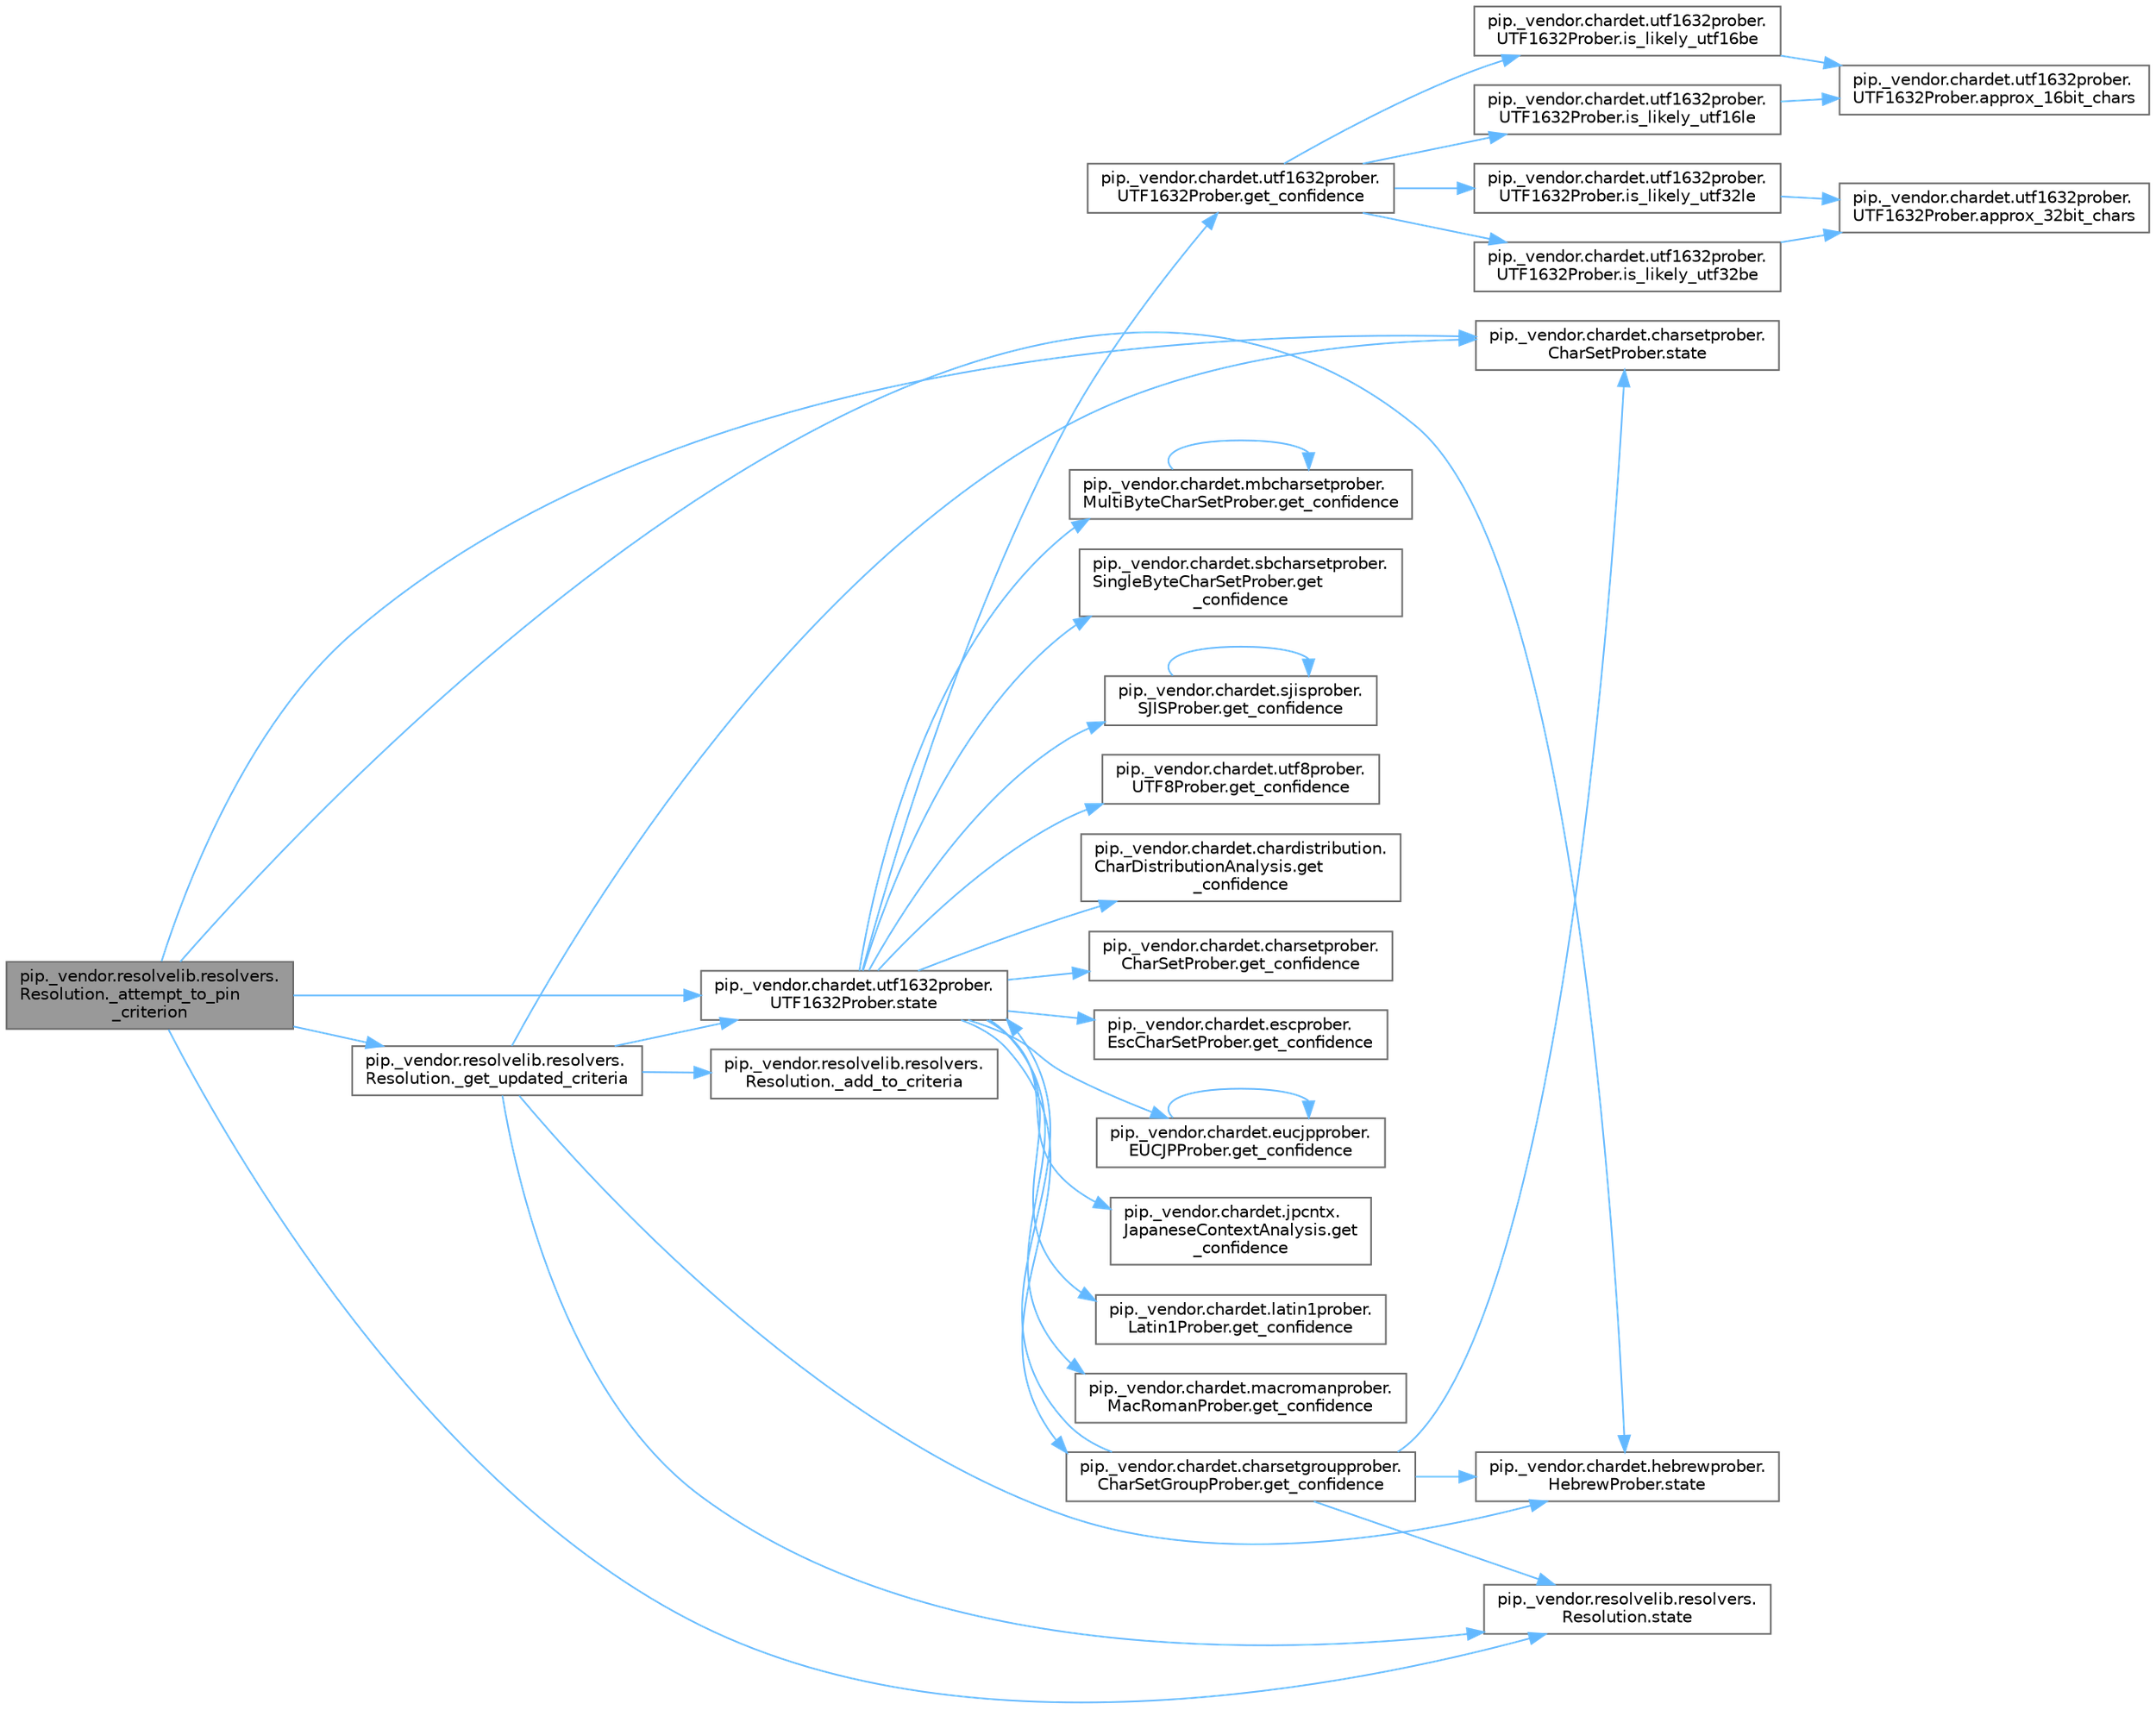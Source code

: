 digraph "pip._vendor.resolvelib.resolvers.Resolution._attempt_to_pin_criterion"
{
 // LATEX_PDF_SIZE
  bgcolor="transparent";
  edge [fontname=Helvetica,fontsize=10,labelfontname=Helvetica,labelfontsize=10];
  node [fontname=Helvetica,fontsize=10,shape=box,height=0.2,width=0.4];
  rankdir="LR";
  Node1 [id="Node000001",label="pip._vendor.resolvelib.resolvers.\lResolution._attempt_to_pin\l_criterion",height=0.2,width=0.4,color="gray40", fillcolor="grey60", style="filled", fontcolor="black",tooltip=" "];
  Node1 -> Node2 [id="edge1_Node000001_Node000002",color="steelblue1",style="solid",tooltip=" "];
  Node2 [id="Node000002",label="pip._vendor.resolvelib.resolvers.\lResolution._get_updated_criteria",height=0.2,width=0.4,color="grey40", fillcolor="white", style="filled",URL="$classpip_1_1__vendor_1_1resolvelib_1_1resolvers_1_1_resolution.html#a64151ae2f0f597da69ce99c3528ebff8",tooltip=" "];
  Node2 -> Node3 [id="edge2_Node000002_Node000003",color="steelblue1",style="solid",tooltip=" "];
  Node3 [id="Node000003",label="pip._vendor.resolvelib.resolvers.\lResolution._add_to_criteria",height=0.2,width=0.4,color="grey40", fillcolor="white", style="filled",URL="$classpip_1_1__vendor_1_1resolvelib_1_1resolvers_1_1_resolution.html#a12e9fc90f9be105a3017f6849e6980cc",tooltip=" "];
  Node2 -> Node4 [id="edge3_Node000002_Node000004",color="steelblue1",style="solid",tooltip=" "];
  Node4 [id="Node000004",label="pip._vendor.chardet.charsetprober.\lCharSetProber.state",height=0.2,width=0.4,color="grey40", fillcolor="white", style="filled",URL="$classpip_1_1__vendor_1_1chardet_1_1charsetprober_1_1_char_set_prober.html#ab0e97f2771aef88b47338320d66bb95f",tooltip=" "];
  Node2 -> Node5 [id="edge4_Node000002_Node000005",color="steelblue1",style="solid",tooltip=" "];
  Node5 [id="Node000005",label="pip._vendor.chardet.hebrewprober.\lHebrewProber.state",height=0.2,width=0.4,color="grey40", fillcolor="white", style="filled",URL="$classpip_1_1__vendor_1_1chardet_1_1hebrewprober_1_1_hebrew_prober.html#a66c943e12f5c1ab3155594b786a42e25",tooltip=" "];
  Node2 -> Node6 [id="edge5_Node000002_Node000006",color="steelblue1",style="solid",tooltip=" "];
  Node6 [id="Node000006",label="pip._vendor.chardet.utf1632prober.\lUTF1632Prober.state",height=0.2,width=0.4,color="grey40", fillcolor="white", style="filled",URL="$classpip_1_1__vendor_1_1chardet_1_1utf1632prober_1_1_u_t_f1632_prober.html#a33fbc3b38525fe5a4e994e25118a46db",tooltip=" "];
  Node6 -> Node7 [id="edge6_Node000006_Node000007",color="steelblue1",style="solid",tooltip=" "];
  Node7 [id="Node000007",label="pip._vendor.chardet.chardistribution.\lCharDistributionAnalysis.get\l_confidence",height=0.2,width=0.4,color="grey40", fillcolor="white", style="filled",URL="$classpip_1_1__vendor_1_1chardet_1_1chardistribution_1_1_char_distribution_analysis.html#a391fbc2bdbcb12e22469c73eb2520d77",tooltip=" "];
  Node6 -> Node8 [id="edge7_Node000006_Node000008",color="steelblue1",style="solid",tooltip=" "];
  Node8 [id="Node000008",label="pip._vendor.chardet.charsetgroupprober.\lCharSetGroupProber.get_confidence",height=0.2,width=0.4,color="grey40", fillcolor="white", style="filled",URL="$classpip_1_1__vendor_1_1chardet_1_1charsetgroupprober_1_1_char_set_group_prober.html#a45c3877c8cf8576a1198d250f91c33f9",tooltip=" "];
  Node8 -> Node4 [id="edge8_Node000008_Node000004",color="steelblue1",style="solid",tooltip=" "];
  Node8 -> Node5 [id="edge9_Node000008_Node000005",color="steelblue1",style="solid",tooltip=" "];
  Node8 -> Node6 [id="edge10_Node000008_Node000006",color="steelblue1",style="solid",tooltip=" "];
  Node8 -> Node9 [id="edge11_Node000008_Node000009",color="steelblue1",style="solid",tooltip=" "];
  Node9 [id="Node000009",label="pip._vendor.resolvelib.resolvers.\lResolution.state",height=0.2,width=0.4,color="grey40", fillcolor="white", style="filled",URL="$classpip_1_1__vendor_1_1resolvelib_1_1resolvers_1_1_resolution.html#a4c81a8a0653665d057aef893fd8065b0",tooltip=" "];
  Node6 -> Node10 [id="edge12_Node000006_Node000010",color="steelblue1",style="solid",tooltip=" "];
  Node10 [id="Node000010",label="pip._vendor.chardet.charsetprober.\lCharSetProber.get_confidence",height=0.2,width=0.4,color="grey40", fillcolor="white", style="filled",URL="$classpip_1_1__vendor_1_1chardet_1_1charsetprober_1_1_char_set_prober.html#acfe836c87e2546d79177ab04b83a6134",tooltip=" "];
  Node6 -> Node11 [id="edge13_Node000006_Node000011",color="steelblue1",style="solid",tooltip=" "];
  Node11 [id="Node000011",label="pip._vendor.chardet.escprober.\lEscCharSetProber.get_confidence",height=0.2,width=0.4,color="grey40", fillcolor="white", style="filled",URL="$classpip_1_1__vendor_1_1chardet_1_1escprober_1_1_esc_char_set_prober.html#ae0c0112e0b7393dd8fee125d2fc4ee95",tooltip=" "];
  Node6 -> Node12 [id="edge14_Node000006_Node000012",color="steelblue1",style="solid",tooltip=" "];
  Node12 [id="Node000012",label="pip._vendor.chardet.eucjpprober.\lEUCJPProber.get_confidence",height=0.2,width=0.4,color="grey40", fillcolor="white", style="filled",URL="$classpip_1_1__vendor_1_1chardet_1_1eucjpprober_1_1_e_u_c_j_p_prober.html#a45782023d46283653ba0e240cbf26839",tooltip=" "];
  Node12 -> Node12 [id="edge15_Node000012_Node000012",color="steelblue1",style="solid",tooltip=" "];
  Node6 -> Node13 [id="edge16_Node000006_Node000013",color="steelblue1",style="solid",tooltip=" "];
  Node13 [id="Node000013",label="pip._vendor.chardet.jpcntx.\lJapaneseContextAnalysis.get\l_confidence",height=0.2,width=0.4,color="grey40", fillcolor="white", style="filled",URL="$classpip_1_1__vendor_1_1chardet_1_1jpcntx_1_1_japanese_context_analysis.html#a6adf038f9b084f769e3e75eb6d4be05e",tooltip=" "];
  Node6 -> Node14 [id="edge17_Node000006_Node000014",color="steelblue1",style="solid",tooltip=" "];
  Node14 [id="Node000014",label="pip._vendor.chardet.latin1prober.\lLatin1Prober.get_confidence",height=0.2,width=0.4,color="grey40", fillcolor="white", style="filled",URL="$classpip_1_1__vendor_1_1chardet_1_1latin1prober_1_1_latin1_prober.html#a4dd6707a270c043e0f0b3fe45b87a60d",tooltip=" "];
  Node6 -> Node15 [id="edge18_Node000006_Node000015",color="steelblue1",style="solid",tooltip=" "];
  Node15 [id="Node000015",label="pip._vendor.chardet.macromanprober.\lMacRomanProber.get_confidence",height=0.2,width=0.4,color="grey40", fillcolor="white", style="filled",URL="$classpip_1_1__vendor_1_1chardet_1_1macromanprober_1_1_mac_roman_prober.html#af27d7053e77f757852f428df7362ac54",tooltip=" "];
  Node6 -> Node16 [id="edge19_Node000006_Node000016",color="steelblue1",style="solid",tooltip=" "];
  Node16 [id="Node000016",label="pip._vendor.chardet.mbcharsetprober.\lMultiByteCharSetProber.get_confidence",height=0.2,width=0.4,color="grey40", fillcolor="white", style="filled",URL="$classpip_1_1__vendor_1_1chardet_1_1mbcharsetprober_1_1_multi_byte_char_set_prober.html#a938ee110cb09fa9140cd1d9d1549f8ac",tooltip=" "];
  Node16 -> Node16 [id="edge20_Node000016_Node000016",color="steelblue1",style="solid",tooltip=" "];
  Node6 -> Node17 [id="edge21_Node000006_Node000017",color="steelblue1",style="solid",tooltip=" "];
  Node17 [id="Node000017",label="pip._vendor.chardet.sbcharsetprober.\lSingleByteCharSetProber.get\l_confidence",height=0.2,width=0.4,color="grey40", fillcolor="white", style="filled",URL="$classpip_1_1__vendor_1_1chardet_1_1sbcharsetprober_1_1_single_byte_char_set_prober.html#af5846c6f7d97402189c53ccdf7e727d7",tooltip=" "];
  Node6 -> Node18 [id="edge22_Node000006_Node000018",color="steelblue1",style="solid",tooltip=" "];
  Node18 [id="Node000018",label="pip._vendor.chardet.sjisprober.\lSJISProber.get_confidence",height=0.2,width=0.4,color="grey40", fillcolor="white", style="filled",URL="$classpip_1_1__vendor_1_1chardet_1_1sjisprober_1_1_s_j_i_s_prober.html#a2cf09b9a21d5d9dea08c5fecce314c9d",tooltip=" "];
  Node18 -> Node18 [id="edge23_Node000018_Node000018",color="steelblue1",style="solid",tooltip=" "];
  Node6 -> Node19 [id="edge24_Node000006_Node000019",color="steelblue1",style="solid",tooltip=" "];
  Node19 [id="Node000019",label="pip._vendor.chardet.utf1632prober.\lUTF1632Prober.get_confidence",height=0.2,width=0.4,color="grey40", fillcolor="white", style="filled",URL="$classpip_1_1__vendor_1_1chardet_1_1utf1632prober_1_1_u_t_f1632_prober.html#affa213cc21dcc7fc05934a7490002728",tooltip=" "];
  Node19 -> Node20 [id="edge25_Node000019_Node000020",color="steelblue1",style="solid",tooltip=" "];
  Node20 [id="Node000020",label="pip._vendor.chardet.utf1632prober.\lUTF1632Prober.is_likely_utf16be",height=0.2,width=0.4,color="grey40", fillcolor="white", style="filled",URL="$classpip_1_1__vendor_1_1chardet_1_1utf1632prober_1_1_u_t_f1632_prober.html#ad5e533c296fbdf2b51228d8754f52504",tooltip=" "];
  Node20 -> Node21 [id="edge26_Node000020_Node000021",color="steelblue1",style="solid",tooltip=" "];
  Node21 [id="Node000021",label="pip._vendor.chardet.utf1632prober.\lUTF1632Prober.approx_16bit_chars",height=0.2,width=0.4,color="grey40", fillcolor="white", style="filled",URL="$classpip_1_1__vendor_1_1chardet_1_1utf1632prober_1_1_u_t_f1632_prober.html#a27c5b477aa51a6a872dcc96926ffc260",tooltip=" "];
  Node19 -> Node22 [id="edge27_Node000019_Node000022",color="steelblue1",style="solid",tooltip=" "];
  Node22 [id="Node000022",label="pip._vendor.chardet.utf1632prober.\lUTF1632Prober.is_likely_utf16le",height=0.2,width=0.4,color="grey40", fillcolor="white", style="filled",URL="$classpip_1_1__vendor_1_1chardet_1_1utf1632prober_1_1_u_t_f1632_prober.html#a9263a45efa259f5ce75dde25485e57ec",tooltip=" "];
  Node22 -> Node21 [id="edge28_Node000022_Node000021",color="steelblue1",style="solid",tooltip=" "];
  Node19 -> Node23 [id="edge29_Node000019_Node000023",color="steelblue1",style="solid",tooltip=" "];
  Node23 [id="Node000023",label="pip._vendor.chardet.utf1632prober.\lUTF1632Prober.is_likely_utf32be",height=0.2,width=0.4,color="grey40", fillcolor="white", style="filled",URL="$classpip_1_1__vendor_1_1chardet_1_1utf1632prober_1_1_u_t_f1632_prober.html#a98e28dcbae311cf8fd59fca67cc472d7",tooltip=" "];
  Node23 -> Node24 [id="edge30_Node000023_Node000024",color="steelblue1",style="solid",tooltip=" "];
  Node24 [id="Node000024",label="pip._vendor.chardet.utf1632prober.\lUTF1632Prober.approx_32bit_chars",height=0.2,width=0.4,color="grey40", fillcolor="white", style="filled",URL="$classpip_1_1__vendor_1_1chardet_1_1utf1632prober_1_1_u_t_f1632_prober.html#aedbb7520df66671361f8dd24f7ea03a6",tooltip=" "];
  Node19 -> Node25 [id="edge31_Node000019_Node000025",color="steelblue1",style="solid",tooltip=" "];
  Node25 [id="Node000025",label="pip._vendor.chardet.utf1632prober.\lUTF1632Prober.is_likely_utf32le",height=0.2,width=0.4,color="grey40", fillcolor="white", style="filled",URL="$classpip_1_1__vendor_1_1chardet_1_1utf1632prober_1_1_u_t_f1632_prober.html#aa5e4304c638701b2452dc85e47d3f308",tooltip=" "];
  Node25 -> Node24 [id="edge32_Node000025_Node000024",color="steelblue1",style="solid",tooltip=" "];
  Node6 -> Node26 [id="edge33_Node000006_Node000026",color="steelblue1",style="solid",tooltip=" "];
  Node26 [id="Node000026",label="pip._vendor.chardet.utf8prober.\lUTF8Prober.get_confidence",height=0.2,width=0.4,color="grey40", fillcolor="white", style="filled",URL="$classpip_1_1__vendor_1_1chardet_1_1utf8prober_1_1_u_t_f8_prober.html#a006589a1d6c382cc3bfbc457d529f146",tooltip=" "];
  Node2 -> Node9 [id="edge34_Node000002_Node000009",color="steelblue1",style="solid",tooltip=" "];
  Node1 -> Node4 [id="edge35_Node000001_Node000004",color="steelblue1",style="solid",tooltip=" "];
  Node1 -> Node5 [id="edge36_Node000001_Node000005",color="steelblue1",style="solid",tooltip=" "];
  Node1 -> Node6 [id="edge37_Node000001_Node000006",color="steelblue1",style="solid",tooltip=" "];
  Node1 -> Node9 [id="edge38_Node000001_Node000009",color="steelblue1",style="solid",tooltip=" "];
}
